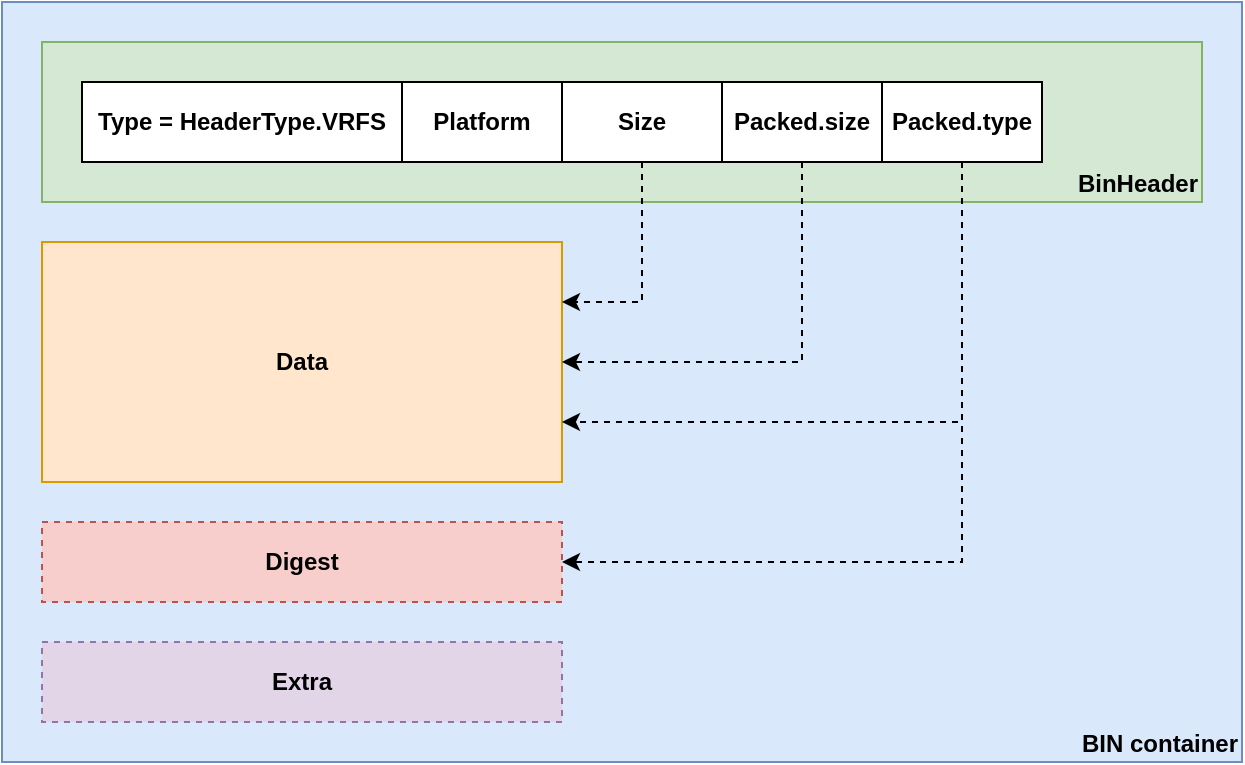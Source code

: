 <mxfile version="20.8.16" type="device"><diagram name="Page-1" id="F5joY2BmOa0gcvGcmGx3"><mxGraphModel dx="1086" dy="693" grid="1" gridSize="10" guides="1" tooltips="1" connect="1" arrows="1" fold="1" page="1" pageScale="1" pageWidth="1600" pageHeight="900" math="0" shadow="0"><root><mxCell id="0"/><mxCell id="1" parent="0"/><mxCell id="f_PoJI_ZIrE83fsZ3AQF-1" value="BIN container" style="rounded=0;whiteSpace=wrap;html=1;fillColor=#dae8fc;strokeColor=#6c8ebf;labelPosition=center;verticalLabelPosition=middle;align=right;verticalAlign=bottom;horizontal=1;fontStyle=1" parent="1" vertex="1"><mxGeometry x="60" y="60" width="620" height="380" as="geometry"/></mxCell><mxCell id="f_PoJI_ZIrE83fsZ3AQF-3" value="BinHeader" style="rounded=0;whiteSpace=wrap;html=1;fillColor=#d5e8d4;strokeColor=#82b366;fontStyle=1;labelPosition=center;verticalLabelPosition=middle;align=right;verticalAlign=bottom;" parent="1" vertex="1"><mxGeometry x="80" y="80" width="580" height="80" as="geometry"/></mxCell><mxCell id="f_PoJI_ZIrE83fsZ3AQF-4" value="Data" style="rounded=0;whiteSpace=wrap;html=1;fillColor=#ffe6cc;strokeColor=#d79b00;fontStyle=1;verticalAlign=middle;align=center;" parent="1" vertex="1"><mxGeometry x="80" y="180" width="260" height="120" as="geometry"/></mxCell><mxCell id="f_PoJI_ZIrE83fsZ3AQF-5" value="Digest" style="rounded=0;whiteSpace=wrap;html=1;fontStyle=1;fillColor=#f8cecc;strokeColor=#b85450;dashed=1;" parent="1" vertex="1"><mxGeometry x="80" y="320" width="260" height="40" as="geometry"/></mxCell><mxCell id="f_PoJI_ZIrE83fsZ3AQF-6" value="Extra" style="rounded=0;whiteSpace=wrap;html=1;fillColor=#e1d5e7;strokeColor=#9673a6;fontStyle=1;dashed=1;" parent="1" vertex="1"><mxGeometry x="80" y="380" width="260" height="40" as="geometry"/></mxCell><mxCell id="f_PoJI_ZIrE83fsZ3AQF-7" value="Type = HeaderType.VRFS" style="rounded=0;whiteSpace=wrap;html=1;fontStyle=1" parent="1" vertex="1"><mxGeometry x="100" y="100" width="160" height="40" as="geometry"/></mxCell><mxCell id="f_PoJI_ZIrE83fsZ3AQF-9" value="Platform" style="rounded=0;whiteSpace=wrap;html=1;fontStyle=1" parent="1" vertex="1"><mxGeometry x="260" y="100" width="80" height="40" as="geometry"/></mxCell><mxCell id="f_PoJI_ZIrE83fsZ3AQF-10" value="Size" style="rounded=0;whiteSpace=wrap;html=1;fontStyle=1" parent="1" vertex="1"><mxGeometry x="340" y="100" width="80" height="40" as="geometry"/></mxCell><mxCell id="f_PoJI_ZIrE83fsZ3AQF-11" value="Packed.size" style="rounded=0;whiteSpace=wrap;html=1;fontStyle=1" parent="1" vertex="1"><mxGeometry x="420" y="100" width="80" height="40" as="geometry"/></mxCell><mxCell id="f_PoJI_ZIrE83fsZ3AQF-12" value="Packed.type" style="rounded=0;whiteSpace=wrap;html=1;fontStyle=1" parent="1" vertex="1"><mxGeometry x="500" y="100" width="80" height="40" as="geometry"/></mxCell><mxCell id="f_PoJI_ZIrE83fsZ3AQF-14" value="" style="endArrow=classic;html=1;rounded=0;exitX=0.5;exitY=1;exitDx=0;exitDy=0;entryX=1;entryY=0.25;entryDx=0;entryDy=0;dashed=1;" parent="1" source="f_PoJI_ZIrE83fsZ3AQF-10" target="f_PoJI_ZIrE83fsZ3AQF-4" edge="1"><mxGeometry width="50" height="50" relative="1" as="geometry"><mxPoint x="420" y="570" as="sourcePoint"/><mxPoint x="470" y="520" as="targetPoint"/><Array as="points"><mxPoint x="380" y="210"/></Array></mxGeometry></mxCell><mxCell id="f_PoJI_ZIrE83fsZ3AQF-15" value="" style="endArrow=classic;html=1;rounded=0;dashed=1;exitX=0.5;exitY=1;exitDx=0;exitDy=0;entryX=1;entryY=0.5;entryDx=0;entryDy=0;" parent="1" source="f_PoJI_ZIrE83fsZ3AQF-11" target="f_PoJI_ZIrE83fsZ3AQF-4" edge="1"><mxGeometry width="50" height="50" relative="1" as="geometry"><mxPoint x="280" y="350" as="sourcePoint"/><mxPoint x="330" y="300" as="targetPoint"/><Array as="points"><mxPoint x="460" y="240"/></Array></mxGeometry></mxCell><mxCell id="f_PoJI_ZIrE83fsZ3AQF-16" value="" style="endArrow=classic;html=1;rounded=0;dashed=1;exitX=0.5;exitY=1;exitDx=0;exitDy=0;entryX=1;entryY=0.75;entryDx=0;entryDy=0;" parent="1" source="f_PoJI_ZIrE83fsZ3AQF-12" target="f_PoJI_ZIrE83fsZ3AQF-4" edge="1"><mxGeometry width="50" height="50" relative="1" as="geometry"><mxPoint x="450" y="350" as="sourcePoint"/><mxPoint x="500" y="300" as="targetPoint"/><Array as="points"><mxPoint x="540" y="270"/></Array></mxGeometry></mxCell><mxCell id="f_PoJI_ZIrE83fsZ3AQF-17" value="" style="endArrow=classic;html=1;rounded=0;dashed=1;exitX=0.5;exitY=1;exitDx=0;exitDy=0;entryX=1;entryY=0.5;entryDx=0;entryDy=0;" parent="1" source="f_PoJI_ZIrE83fsZ3AQF-12" target="f_PoJI_ZIrE83fsZ3AQF-5" edge="1"><mxGeometry width="50" height="50" relative="1" as="geometry"><mxPoint x="430" y="390" as="sourcePoint"/><mxPoint x="480" y="340" as="targetPoint"/><Array as="points"><mxPoint x="540" y="340"/></Array></mxGeometry></mxCell></root></mxGraphModel></diagram></mxfile>